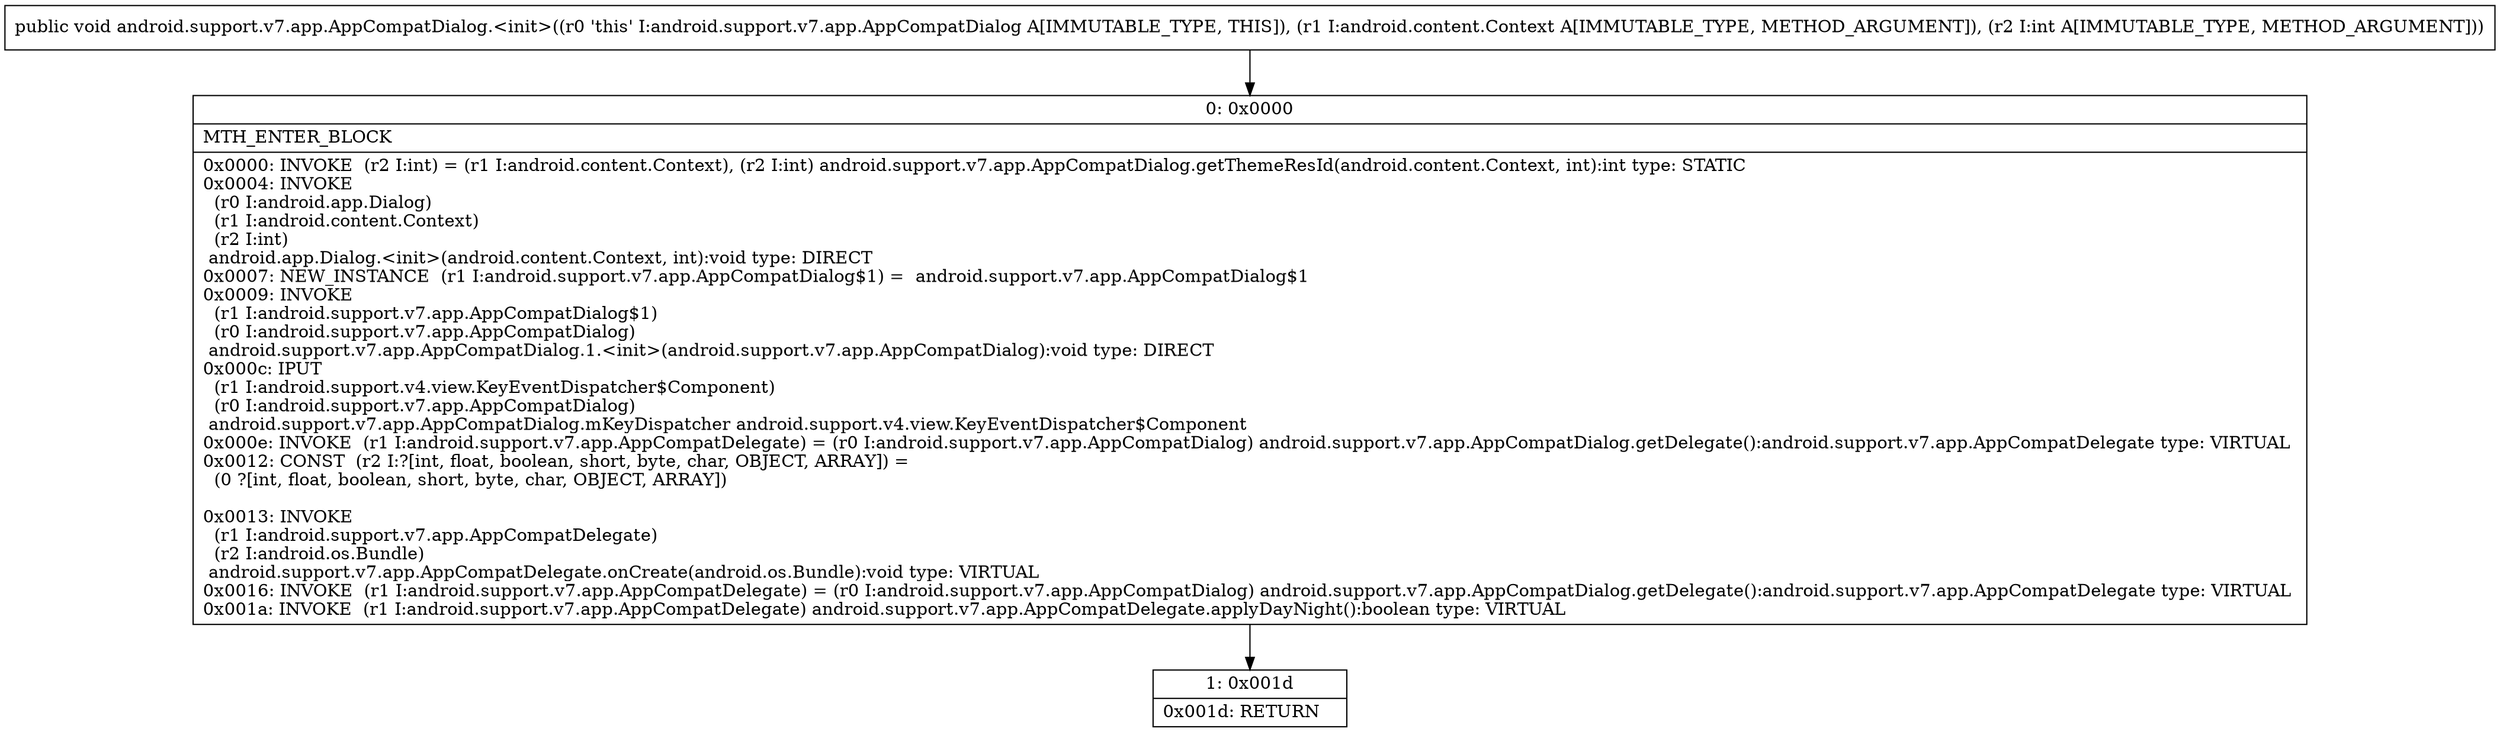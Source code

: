 digraph "CFG forandroid.support.v7.app.AppCompatDialog.\<init\>(Landroid\/content\/Context;I)V" {
Node_0 [shape=record,label="{0\:\ 0x0000|MTH_ENTER_BLOCK\l|0x0000: INVOKE  (r2 I:int) = (r1 I:android.content.Context), (r2 I:int) android.support.v7.app.AppCompatDialog.getThemeResId(android.content.Context, int):int type: STATIC \l0x0004: INVOKE  \l  (r0 I:android.app.Dialog)\l  (r1 I:android.content.Context)\l  (r2 I:int)\l android.app.Dialog.\<init\>(android.content.Context, int):void type: DIRECT \l0x0007: NEW_INSTANCE  (r1 I:android.support.v7.app.AppCompatDialog$1) =  android.support.v7.app.AppCompatDialog$1 \l0x0009: INVOKE  \l  (r1 I:android.support.v7.app.AppCompatDialog$1)\l  (r0 I:android.support.v7.app.AppCompatDialog)\l android.support.v7.app.AppCompatDialog.1.\<init\>(android.support.v7.app.AppCompatDialog):void type: DIRECT \l0x000c: IPUT  \l  (r1 I:android.support.v4.view.KeyEventDispatcher$Component)\l  (r0 I:android.support.v7.app.AppCompatDialog)\l android.support.v7.app.AppCompatDialog.mKeyDispatcher android.support.v4.view.KeyEventDispatcher$Component \l0x000e: INVOKE  (r1 I:android.support.v7.app.AppCompatDelegate) = (r0 I:android.support.v7.app.AppCompatDialog) android.support.v7.app.AppCompatDialog.getDelegate():android.support.v7.app.AppCompatDelegate type: VIRTUAL \l0x0012: CONST  (r2 I:?[int, float, boolean, short, byte, char, OBJECT, ARRAY]) = \l  (0 ?[int, float, boolean, short, byte, char, OBJECT, ARRAY])\l \l0x0013: INVOKE  \l  (r1 I:android.support.v7.app.AppCompatDelegate)\l  (r2 I:android.os.Bundle)\l android.support.v7.app.AppCompatDelegate.onCreate(android.os.Bundle):void type: VIRTUAL \l0x0016: INVOKE  (r1 I:android.support.v7.app.AppCompatDelegate) = (r0 I:android.support.v7.app.AppCompatDialog) android.support.v7.app.AppCompatDialog.getDelegate():android.support.v7.app.AppCompatDelegate type: VIRTUAL \l0x001a: INVOKE  (r1 I:android.support.v7.app.AppCompatDelegate) android.support.v7.app.AppCompatDelegate.applyDayNight():boolean type: VIRTUAL \l}"];
Node_1 [shape=record,label="{1\:\ 0x001d|0x001d: RETURN   \l}"];
MethodNode[shape=record,label="{public void android.support.v7.app.AppCompatDialog.\<init\>((r0 'this' I:android.support.v7.app.AppCompatDialog A[IMMUTABLE_TYPE, THIS]), (r1 I:android.content.Context A[IMMUTABLE_TYPE, METHOD_ARGUMENT]), (r2 I:int A[IMMUTABLE_TYPE, METHOD_ARGUMENT])) }"];
MethodNode -> Node_0;
Node_0 -> Node_1;
}

